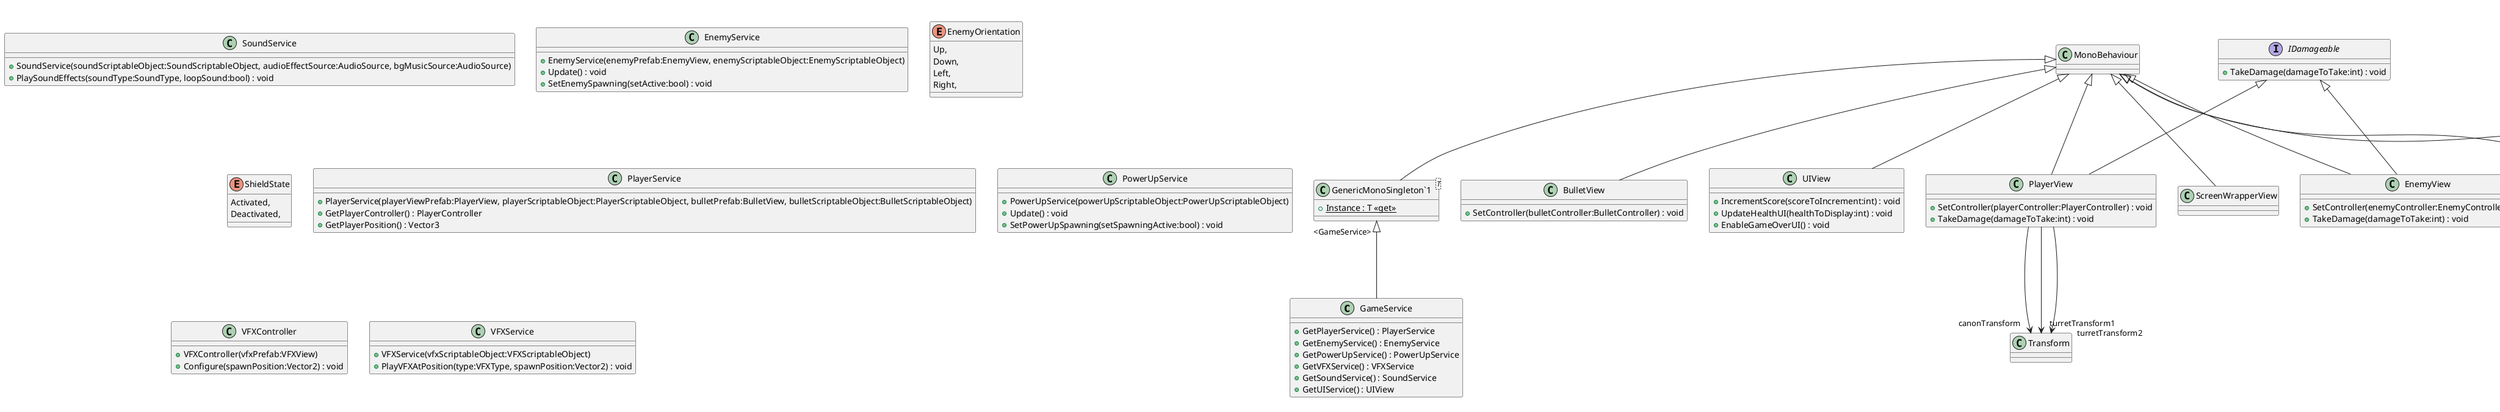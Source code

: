 @startuml
class GameService {
    + GetPlayerService() : PlayerService
    + GetEnemyService() : EnemyService
    + GetPowerUpService() : PowerUpService
    + GetVFXService() : VFXService
    + GetSoundService() : SoundService
    + GetUIService() : UIView
}
class "GenericMonoSingleton`1"<T> {
}
"GenericMonoSingleton`1" "<GameService>" <|-- GameService
interface IDamageable {
    + TakeDamage(damageToTake:int) : void
}
struct Sounds {
}
Sounds --> "soundType" SoundType
Sounds --> "audio" AudioClip
class SoundScriptableObject {
}
ScriptableObject <|-- SoundScriptableObject
class SoundService {
    + SoundService(soundScriptableObject:SoundScriptableObject, audioEffectSource:AudioSource, bgMusicSource:AudioSource)
    + PlaySoundEffects(soundType:SoundType, loopSound:bool) : void
}
enum SoundType {
    BackgroundMusic,
    BulletHit,
    EnemyDeath,
    PlayerDeath,
    PlayerBullet,
}
class BulletController {
    + BulletController(bulletViewPrefab:BulletView, bulletScriptableObject:BulletScriptableObject)
    + ConfigureBullet(spawnTransform:Transform) : void
    + UpdateBulletMotion() : void
    + OnBulletEnteredTrigger(collidedGameObject:GameObject) : void
}
IBullet <|-- BulletController
class BulletPool {
    + BulletPool(bulletView:BulletView, bulletScriptableObject:BulletScriptableObject)
    + GetBullet() : BulletController
}
class pooledBullet {
    + isUsed : bool
}
BulletPool +-- pooledBullet
pooledBullet --> "bullet" BulletController
class BulletScriptableObject {
    + speed : float
    + damage : int
}
ScriptableObject <|-- BulletScriptableObject
class BulletView {
    + SetController(bulletController:BulletController) : void
}
MonoBehaviour <|-- BulletView
interface IBullet {
    + UpdateBulletMotion() : void
    + OnBulletEnteredTrigger(collidedObject:GameObject) : void
}
class EnemyController {
    + EnemyController(enemyPrefab:EnemyView, enemyData:EnemyData)
    + Configure(positionToSet:Vector3, enemyOrientation:EnemyOrientation) : void
    + TakeDamage(damageToTake:int) : void
    + UpdateMotion() : void
    + OnEnemyCollided(collidedGameObject:GameObject) : void
}
enum EnemyState {
    Moving,
    Rotating,
}
EnemyController +-- EnemyState
class EnemyScriptableObject {
    + spawnDistance : float
    + initialSpawnRate : float
    + minimumSpawnRate : float
    + difficultyDelta : float
}
struct EnemyData {
    + maxHealth : int
    + minimumSpeed : float
    + maximumSpeed : float
    + damageToInflict : int
    + scoreToGrant : int
    + movementDuration : float
    + rotationSpeed : float
    + rotationTolerance : float
}
ScriptableObject <|-- EnemyScriptableObject
EnemyScriptableObject --> "enemyData" EnemyData
class EnemyService {
    + EnemyService(enemyPrefab:EnemyView, enemyScriptableObject:EnemyScriptableObject)
    + Update() : void
    + SetEnemySpawning(setActive:bool) : void
}
enum EnemyOrientation {
    Up,
    Down,
    Left,
    Right,
}
class EnemyView {
    + SetController(enemyController:EnemyController) : void
    + TakeDamage(damageToTake:int) : void
}
MonoBehaviour <|-- EnemyView
IDamageable <|-- EnemyView
class PlayerController {
    + PlayerController(playerViewPrefab:PlayerView, playerScriptableObject:PlayerScriptableObject, bulletPool:BulletPool)
    + HandlePlayerInput() : void
    + SetShieldState(shieldStateToSet:ShieldState) : void
    + ToggleDoubleTurret(doubleTurretActive:bool) : void
    + ToggleRapidFire(rapidFireActive:bool) : void
    + TakeDamage(damageToTake:int) : void
    + GetPlayerPosition() : Vector3
}
enum ShieldState {
    Activated,
    Deactivated,
}
enum WeaponMode {
    SingleCanon,
    DoubleTurret,
}
enum ShootingState {
    Firing,
    NotFiring,
}
PlayerController +-- WeaponMode
PlayerController +-- ShootingState
class PlayerScriptableObject {
    + maxHealth : int
    + movementSpeed : float
    + defaultFireRate : float
    + rapidFireRate : float
    + deathDelay : int
}
ScriptableObject <|-- PlayerScriptableObject
class PlayerService {
    + PlayerService(playerViewPrefab:PlayerView, playerScriptableObject:PlayerScriptableObject, bulletPrefab:BulletView, bulletScriptableObject:BulletScriptableObject)
    + GetPlayerController() : PlayerController
    + GetPlayerPosition() : Vector3
}
class PlayerView {
    + SetController(playerController:PlayerController) : void
    + TakeDamage(damageToTake:int) : void
}
MonoBehaviour <|-- PlayerView
IDamageable <|-- PlayerView
PlayerView --> "canonTransform" Transform
PlayerView --> "turretTransform1" Transform
PlayerView --> "turretTransform2" Transform
interface IPowerUp {
    + Activate() : void
    + Deactivate() : void
}
class PowerUpController {
    + PowerUpController(powerUpData:PowerUpData)
    + Configure(spawnPosition:Vector2) : void
    + <<async>> StartTimer() : void
    + PowerUpTriggerEntered(collidedObject:GameObject) : void
    + <<virtual>> Activate() : void
    + <<virtual>> Deactivate() : void
}
IPowerUp <|-- PowerUpController
class PowerUpScriptableObject {
    + spawnRate : float
}
struct PowerUpData {
    + activeDuration : float
}
class "List`1"<T> {
}
ScriptableObject <|-- PowerUpScriptableObject
PowerUpScriptableObject --> "powerUpData<PowerUpData>" "List`1"
PowerUpData --> "powerUpType" PowerUpType
PowerUpData --> "powerUpPrefab" PowerUpView
class PowerUpService {
    + PowerUpService(powerUpScriptableObject:PowerUpScriptableObject)
    + Update() : void
    + SetPowerUpSpawning(setSpawningActive:bool) : void
}
enum PowerUpType {
    Shield,
    RapidFire,
    DoubleTurret,
}
class PowerUpView {
    + SetController(controller:PowerUpController) : void
}
MonoBehaviour <|-- PowerUpView
class UIView {
    + IncrementScore(scoreToIncrement:int) : void
    + UpdateHealthUI(healthToDisplay:int) : void
    + EnableGameOverUI() : void
}
MonoBehaviour <|-- UIView
class "GenericMonoSingleton`1"<T> {
    + {static} Instance : T <<get>>
}
MonoBehaviour <|-- "GenericMonoSingleton`1"
class ScreenWrapperView {
}
MonoBehaviour <|-- ScreenWrapperView
class VFXController {
    + VFXController(vfxPrefab:VFXView)
    + Configure(spawnPosition:Vector2) : void
}
class VFXScriptableObject {
}
class VFXData {
}
class "List`1"<T> {
}
ScriptableObject <|-- VFXScriptableObject
VFXScriptableObject --> "vfxData<VFXData>" "List`1"
VFXData --> "type" VFXType
VFXData --> "prefab" VFXView
class VFXService {
    + VFXService(vfxScriptableObject:VFXScriptableObject)
    + PlayVFXAtPosition(type:VFXType, spawnPosition:Vector2) : void
}
enum VFXType {
    PlayerExplosion,
    EnemyExplosion,
    BulletHitExplosion,
}
class VFXView {
    + SetController(controllerToSet:VFXController) : void
    + ConfigureAndPlay(positionToSet:Vector2) : void
}
MonoBehaviour <|-- VFXView
class DoubleTurret {
    + DoubleTurret(powerUpData:PowerUpData)
    + <<override>> Activate() : void
    + <<override>> Deactivate() : void
}
PowerUpController <|-- DoubleTurret
class RapidFire {
    + RapidFire(powerUpData:PowerUpData)
    + <<override>> Activate() : void
    + <<override>> Deactivate() : void
}
PowerUpController <|-- RapidFire
class Shield {
    + Shield(powerUpData:PowerUpData)
    + <<override>> Activate() : void
    + <<override>> Deactivate() : void
}
PowerUpController <|-- Shield
@enduml
